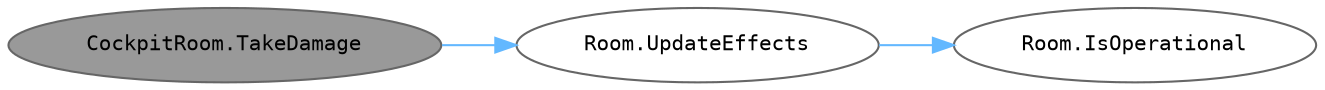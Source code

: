 digraph "CockpitRoom.TakeDamage"
{
 // INTERACTIVE_SVG=YES
 // LATEX_PDF_SIZE
  bgcolor="transparent";
  edge [fontname=Helvetica,fontsize=10,labelfontname=Helvetica,labelfontsize=10];
  node [fontname=Helvetica,fontsize=10,fontname=Consolas fontsize=10 style=filled height=0.2 width=0.4 margin=0.1];
  rankdir="LR";
  Node1 [id="Node000001",label="CockpitRoom.TakeDamage",height=0.2,width=0.4,color="gray40", fillcolor="grey60", style="filled", fontcolor="black",tooltip="조종실이 피해를 받을 때 호출됩니다. 효과를 갱신하고, 심각한 손상 시 시각 효과를 적용할 수 있습니다."];
  Node1 -> Node2 [id="edge1_Node000001_Node000002",color="steelblue1",style="solid",tooltip=" "];
  Node2 [id="Node000002",label="Room.UpdateEffects",height=0.2,width=0.4,color="grey40", fillcolor="white", style="filled",URL="$class_room.html#ae27efaeaba4cd66e7edf0cb42232e131",tooltip="방의 이펙트(색상, 파티클 등)를 업데이트합니다."];
  Node2 -> Node3 [id="edge2_Node000002_Node000003",color="steelblue1",style="solid",tooltip=" "];
  Node3 [id="Node000003",label="Room.IsOperational",height=0.2,width=0.4,color="grey40", fillcolor="white", style="filled",URL="$class_room.html#a0f32e752b4605a8bba077145b76b8e98",tooltip="방이 작동 가능한 상태인지 확인합니다."];
}
